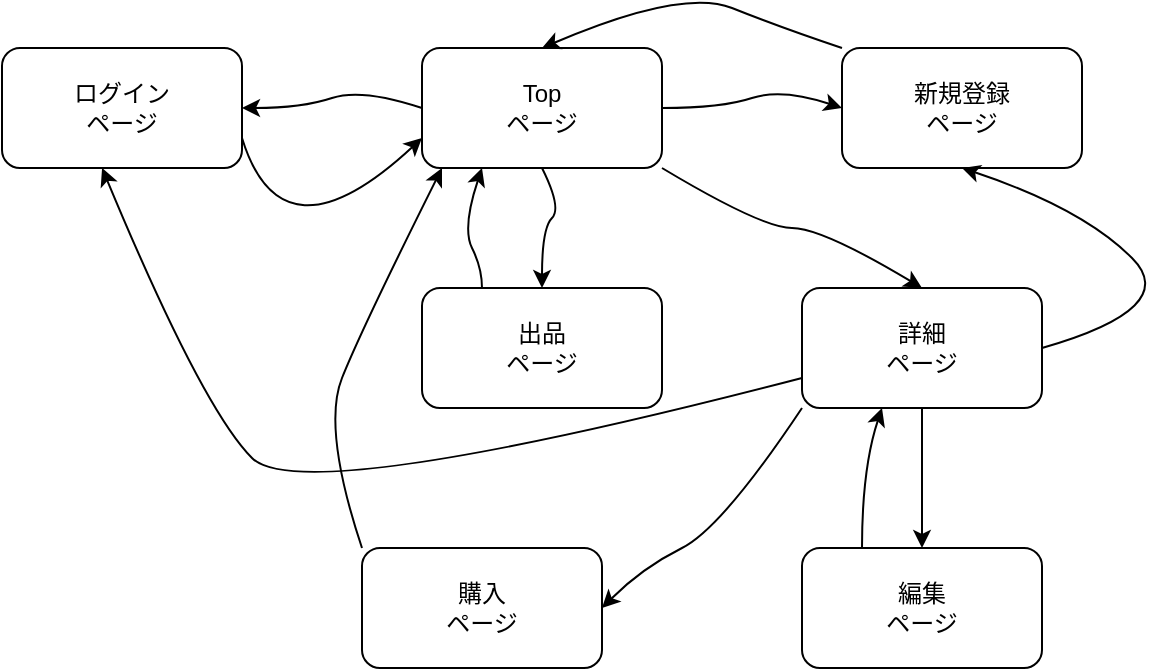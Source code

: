 <mxfile>
    <diagram id="bPGCA92-ixPs4Ue8DrTw" name="ページ1">
        <mxGraphModel dx="885" dy="504" grid="1" gridSize="10" guides="1" tooltips="1" connect="1" arrows="1" fold="1" page="1" pageScale="1" pageWidth="827" pageHeight="1169" math="0" shadow="0">
            <root>
                <mxCell id="0"/>
                <mxCell id="1" parent="0"/>
                <mxCell id="43" value="Top&lt;br&gt;ページ" style="rounded=1;whiteSpace=wrap;html=1;" parent="1" vertex="1">
                    <mxGeometry x="370" y="160" width="120" height="60" as="geometry"/>
                </mxCell>
                <mxCell id="45" value="ログイン&lt;br&gt;ページ" style="rounded=1;whiteSpace=wrap;html=1;" parent="1" vertex="1">
                    <mxGeometry x="160" y="160" width="120" height="60" as="geometry"/>
                </mxCell>
                <mxCell id="47" value="新規登録&lt;br&gt;ページ" style="rounded=1;whiteSpace=wrap;html=1;" parent="1" vertex="1">
                    <mxGeometry x="580" y="160" width="120" height="60" as="geometry"/>
                </mxCell>
                <mxCell id="49" value="" style="curved=1;endArrow=classic;html=1;exitX=1;exitY=0.5;exitDx=0;exitDy=0;" parent="1" source="43" edge="1">
                    <mxGeometry width="50" height="50" relative="1" as="geometry">
                        <mxPoint x="490" y="200" as="sourcePoint"/>
                        <mxPoint x="580" y="190" as="targetPoint"/>
                        <Array as="points">
                            <mxPoint x="520" y="190"/>
                            <mxPoint x="550" y="180"/>
                        </Array>
                    </mxGeometry>
                </mxCell>
                <mxCell id="50" value="" style="curved=1;endArrow=classic;html=1;exitX=0;exitY=0.5;exitDx=0;exitDy=0;entryX=1;entryY=0.5;entryDx=0;entryDy=0;" parent="1" source="43" target="45" edge="1">
                    <mxGeometry width="50" height="50" relative="1" as="geometry">
                        <mxPoint x="490" y="200" as="sourcePoint"/>
                        <mxPoint x="540" y="150" as="targetPoint"/>
                        <Array as="points">
                            <mxPoint x="340" y="180"/>
                            <mxPoint x="310" y="190"/>
                        </Array>
                    </mxGeometry>
                </mxCell>
                <mxCell id="51" value="出品&lt;br&gt;ページ" style="rounded=1;whiteSpace=wrap;html=1;" parent="1" vertex="1">
                    <mxGeometry x="370" y="280" width="120" height="60" as="geometry"/>
                </mxCell>
                <mxCell id="52" value="" style="curved=1;endArrow=classic;html=1;exitX=0.5;exitY=1;exitDx=0;exitDy=0;entryX=0.5;entryY=0;entryDx=0;entryDy=0;" parent="1" source="43" target="51" edge="1">
                    <mxGeometry width="50" height="50" relative="1" as="geometry">
                        <mxPoint x="430" y="200" as="sourcePoint"/>
                        <mxPoint x="480" y="150" as="targetPoint"/>
                        <Array as="points">
                            <mxPoint x="440" y="240"/>
                            <mxPoint x="430" y="250"/>
                        </Array>
                    </mxGeometry>
                </mxCell>
                <mxCell id="53" value="詳細&lt;br&gt;ページ" style="rounded=1;whiteSpace=wrap;html=1;" parent="1" vertex="1">
                    <mxGeometry x="560" y="280" width="120" height="60" as="geometry"/>
                </mxCell>
                <mxCell id="54" value="" style="curved=1;endArrow=classic;html=1;exitX=1;exitY=1;exitDx=0;exitDy=0;entryX=0.5;entryY=0;entryDx=0;entryDy=0;" parent="1" source="43" target="53" edge="1">
                    <mxGeometry width="50" height="50" relative="1" as="geometry">
                        <mxPoint x="510" y="270" as="sourcePoint"/>
                        <mxPoint x="560" y="220" as="targetPoint"/>
                        <Array as="points">
                            <mxPoint x="540" y="250"/>
                            <mxPoint x="570" y="250"/>
                        </Array>
                    </mxGeometry>
                </mxCell>
                <mxCell id="55" value="" style="curved=1;endArrow=classic;html=1;entryX=0.417;entryY=1;entryDx=0;entryDy=0;entryPerimeter=0;exitX=0;exitY=0.75;exitDx=0;exitDy=0;" parent="1" source="53" target="45" edge="1">
                    <mxGeometry width="50" height="50" relative="1" as="geometry">
                        <mxPoint x="560" y="340" as="sourcePoint"/>
                        <mxPoint x="310" y="340" as="targetPoint"/>
                        <Array as="points">
                            <mxPoint x="310" y="390"/>
                            <mxPoint x="260" y="340"/>
                        </Array>
                    </mxGeometry>
                </mxCell>
                <mxCell id="56" value="" style="curved=1;endArrow=classic;html=1;exitX=1;exitY=0.5;exitDx=0;exitDy=0;entryX=0.5;entryY=1;entryDx=0;entryDy=0;" parent="1" source="53" target="47" edge="1">
                    <mxGeometry width="50" height="50" relative="1" as="geometry">
                        <mxPoint x="700" y="290" as="sourcePoint"/>
                        <mxPoint x="750" y="240" as="targetPoint"/>
                        <Array as="points">
                            <mxPoint x="750" y="290"/>
                            <mxPoint x="700" y="240"/>
                        </Array>
                    </mxGeometry>
                </mxCell>
                <mxCell id="57" value="" style="curved=1;endArrow=classic;html=1;entryX=0;entryY=0.75;entryDx=0;entryDy=0;exitX=1;exitY=0.75;exitDx=0;exitDy=0;" parent="1" source="45" target="43" edge="1">
                    <mxGeometry width="50" height="50" relative="1" as="geometry">
                        <mxPoint x="300" y="280" as="sourcePoint"/>
                        <mxPoint x="350" y="230" as="targetPoint"/>
                        <Array as="points">
                            <mxPoint x="300" y="270"/>
                        </Array>
                    </mxGeometry>
                </mxCell>
                <mxCell id="59" value="" style="curved=1;endArrow=classic;html=1;entryX=0.5;entryY=0;entryDx=0;entryDy=0;exitX=0;exitY=0;exitDx=0;exitDy=0;" parent="1" source="47" target="43" edge="1">
                    <mxGeometry width="50" height="50" relative="1" as="geometry">
                        <mxPoint x="500" y="150" as="sourcePoint"/>
                        <mxPoint x="550" y="100" as="targetPoint"/>
                        <Array as="points">
                            <mxPoint x="550" y="150"/>
                            <mxPoint x="500" y="130"/>
                        </Array>
                    </mxGeometry>
                </mxCell>
                <mxCell id="61" value="" style="curved=1;endArrow=classic;html=1;exitX=0.25;exitY=0;exitDx=0;exitDy=0;" parent="1" source="51" edge="1">
                    <mxGeometry width="50" height="50" relative="1" as="geometry">
                        <mxPoint x="350" y="270" as="sourcePoint"/>
                        <mxPoint x="400" y="220" as="targetPoint"/>
                        <Array as="points">
                            <mxPoint x="400" y="270"/>
                            <mxPoint x="390" y="250"/>
                        </Array>
                    </mxGeometry>
                </mxCell>
                <mxCell id="62" value="編集&lt;br&gt;ページ" style="rounded=1;whiteSpace=wrap;html=1;" parent="1" vertex="1">
                    <mxGeometry x="560" y="410" width="120" height="60" as="geometry"/>
                </mxCell>
                <mxCell id="63" value="" style="curved=1;endArrow=classic;html=1;entryX=0.5;entryY=0;entryDx=0;entryDy=0;" parent="1" target="62" edge="1">
                    <mxGeometry width="50" height="50" relative="1" as="geometry">
                        <mxPoint x="620" y="340" as="sourcePoint"/>
                        <mxPoint x="650" y="350" as="targetPoint"/>
                        <Array as="points">
                            <mxPoint x="620" y="360"/>
                        </Array>
                    </mxGeometry>
                </mxCell>
                <mxCell id="64" value="" style="curved=1;endArrow=classic;html=1;exitX=0.25;exitY=0;exitDx=0;exitDy=0;" parent="1" source="62" edge="1">
                    <mxGeometry width="50" height="50" relative="1" as="geometry">
                        <mxPoint x="550" y="400" as="sourcePoint"/>
                        <mxPoint x="600" y="340" as="targetPoint"/>
                        <Array as="points">
                            <mxPoint x="590" y="370"/>
                        </Array>
                    </mxGeometry>
                </mxCell>
                <mxCell id="65" value="購入&lt;br&gt;ページ" style="rounded=1;whiteSpace=wrap;html=1;" parent="1" vertex="1">
                    <mxGeometry x="340" y="410" width="120" height="60" as="geometry"/>
                </mxCell>
                <mxCell id="67" value="" style="curved=1;endArrow=classic;html=1;entryX=1;entryY=0.5;entryDx=0;entryDy=0;exitX=0;exitY=1;exitDx=0;exitDy=0;" parent="1" source="53" target="65" edge="1">
                    <mxGeometry width="50" height="50" relative="1" as="geometry">
                        <mxPoint x="480" y="470" as="sourcePoint"/>
                        <mxPoint x="530" y="420" as="targetPoint"/>
                        <Array as="points">
                            <mxPoint x="520" y="400"/>
                            <mxPoint x="480" y="420"/>
                        </Array>
                    </mxGeometry>
                </mxCell>
                <mxCell id="68" value="" style="curved=1;endArrow=classic;html=1;exitX=0;exitY=0;exitDx=0;exitDy=0;" parent="1" source="65" edge="1">
                    <mxGeometry width="50" height="50" relative="1" as="geometry">
                        <mxPoint x="300" y="360" as="sourcePoint"/>
                        <mxPoint x="380" y="220" as="targetPoint"/>
                        <Array as="points">
                            <mxPoint x="320" y="350"/>
                            <mxPoint x="340" y="300"/>
                        </Array>
                    </mxGeometry>
                </mxCell>
            </root>
        </mxGraphModel>
    </diagram>
</mxfile>